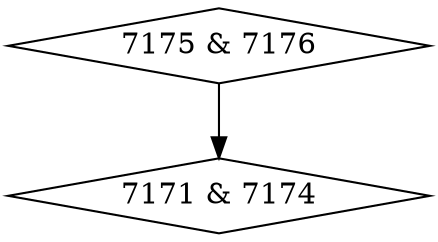 digraph {
0 [label = "7171 & 7174", shape = diamond];
1 [label = "7175 & 7176", shape = diamond];
1->0;
}
